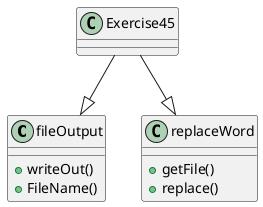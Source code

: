 @startuml
class fileOutput{
+writeOut()
+FileName()
}

class replaceWord{
+getFile()
+replace()
}

class Exercise45{
}

Exercise45--|>replaceWord
Exercise45--|>fileOutput


@enduml